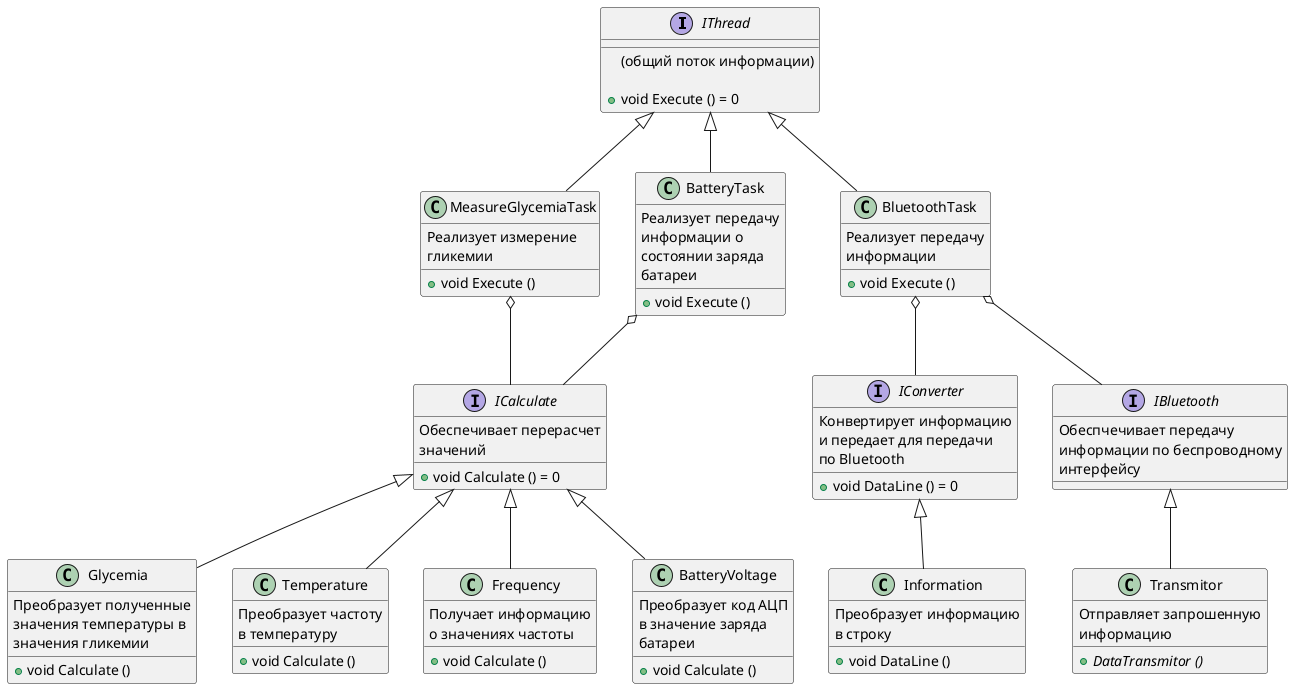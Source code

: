@startuml main

interface IThread
{
(общий поток информации)

+ void Execute () = 0
}
class MeasureGlycemiaTask
{
Реализует измерение
гликемии

+ void Execute ()
}
class Glycemia
{
Преобразует полученные
значения температуры в
значения гликемии

+ void Calculate ()
}

class Temperature
{
Преобразует частоту
в температуру

+ void Calculate ()
}

class Frequency
{
Получает информацию
о значениях частоты

+ void Calculate ()
}

class BatteryTask
{
Реализует передачу
информации о
состоянии заряда
батареи

+ void Execute ()
}

class BatteryVoltage
{
Преобразует код АЦП
в значение заряда
батареи

+ void Calculate ()
}

class BluetoothTask
{
Реализует передачу
информации

+ void Execute ()
}

class Transmitor
{
Отправляет запрошенную
информацию

+ {abstract} DataTransmitor ()
}
interface ICalculate
{
Обеспечивает перерасчет
значений

+ void Calculate () = 0
}

class Information
{
Преобразует информацию
в строку

+ void DataLine ()
}
interface IBluetooth
{
Обеспчечивает передачу
информации по беспроводному
интерфейсу
}

interface IConverter
{
Конвертирует информацию
и передает для передачи
по Bluetooth

+ void DataLine () = 0
}

BluetoothTask -up-|> IThread
MeasureGlycemiaTask -up-|> IThread
BatteryTask -up-|> IThread

BluetoothTask o-- IBluetooth
BluetoothTask o-- IConverter
Transmitor -up-|> IBluetooth

BatteryTask o-down- ICalculate
MeasureGlycemiaTask o-down- ICalculate
Glycemia -up-|> ICalculate
Temperature -up-|> ICalculate
Frequency -up-|> ICalculate
BatteryVoltage -up-|> ICalculate

Information -up-|> IConverter

@enduml